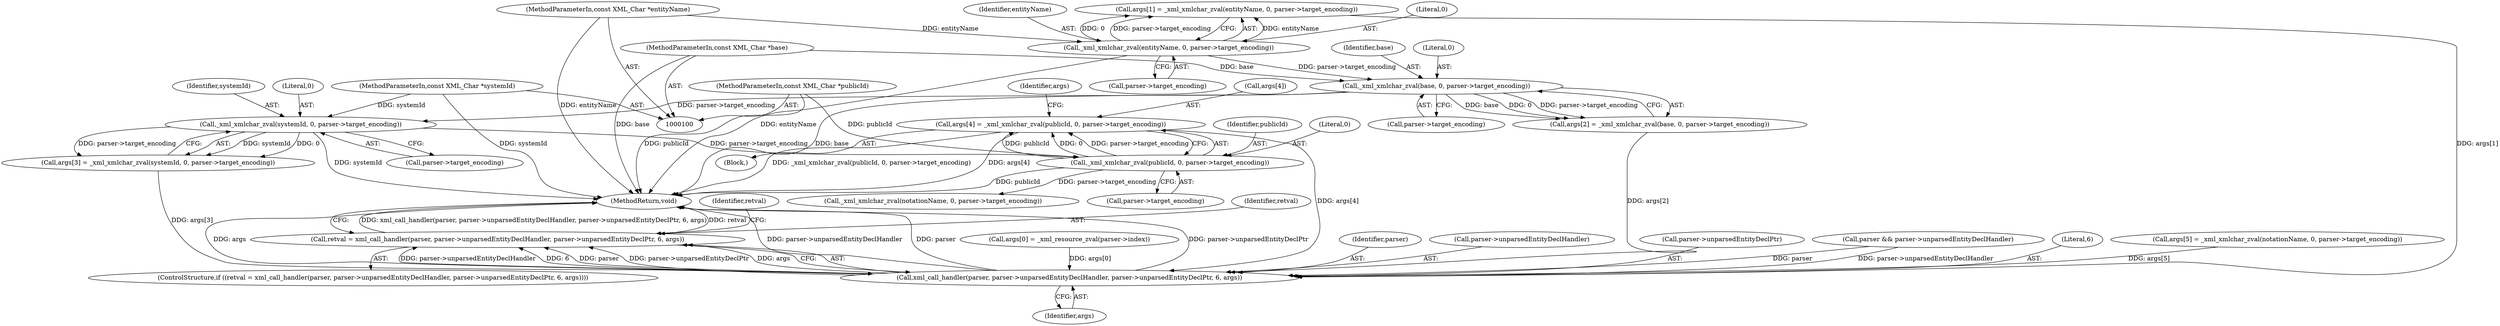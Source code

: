digraph "1_php_dccda88f27a084bcbbb30198ace12b4e7ae961cc_7@array" {
"1000161" [label="(Call,args[4] = _xml_xmlchar_zval(publicId, 0, parser->target_encoding))"];
"1000165" [label="(Call,_xml_xmlchar_zval(publicId, 0, parser->target_encoding))"];
"1000105" [label="(MethodParameterIn,const XML_Char *publicId)"];
"1000155" [label="(Call,_xml_xmlchar_zval(systemId, 0, parser->target_encoding))"];
"1000104" [label="(MethodParameterIn,const XML_Char *systemId)"];
"1000145" [label="(Call,_xml_xmlchar_zval(base, 0, parser->target_encoding))"];
"1000103" [label="(MethodParameterIn,const XML_Char *base)"];
"1000135" [label="(Call,_xml_xmlchar_zval(entityName, 0, parser->target_encoding))"];
"1000102" [label="(MethodParameterIn,const XML_Char *entityName)"];
"1000184" [label="(Call,xml_call_handler(parser, parser->unparsedEntityDeclHandler, parser->unparsedEntityDeclPtr, 6, args))"];
"1000182" [label="(Call,retval = xml_call_handler(parser, parser->unparsedEntityDeclHandler, parser->unparsedEntityDeclPtr, 6, args))"];
"1000145" [label="(Call,_xml_xmlchar_zval(base, 0, parser->target_encoding))"];
"1000181" [label="(ControlStructure,if ((retval = xml_call_handler(parser, parser->unparsedEntityDeclHandler, parser->unparsedEntityDeclPtr, 6, args))))"];
"1000123" [label="(Call,args[0] = _xml_resource_zval(parser->index))"];
"1000131" [label="(Call,args[1] = _xml_xmlchar_zval(entityName, 0, parser->target_encoding))"];
"1000162" [label="(Call,args[4])"];
"1000198" [label="(MethodReturn,void)"];
"1000155" [label="(Call,_xml_xmlchar_zval(systemId, 0, parser->target_encoding))"];
"1000182" [label="(Call,retval = xml_call_handler(parser, parser->unparsedEntityDeclHandler, parser->unparsedEntityDeclPtr, 6, args))"];
"1000151" [label="(Call,args[3] = _xml_xmlchar_zval(systemId, 0, parser->target_encoding))"];
"1000166" [label="(Identifier,publicId)"];
"1000148" [label="(Call,parser->target_encoding)"];
"1000185" [label="(Identifier,parser)"];
"1000186" [label="(Call,parser->unparsedEntityDeclHandler)"];
"1000168" [label="(Call,parser->target_encoding)"];
"1000197" [label="(Identifier,retval)"];
"1000104" [label="(MethodParameterIn,const XML_Char *systemId)"];
"1000173" [label="(Identifier,args)"];
"1000136" [label="(Identifier,entityName)"];
"1000135" [label="(Call,_xml_xmlchar_zval(entityName, 0, parser->target_encoding))"];
"1000141" [label="(Call,args[2] = _xml_xmlchar_zval(base, 0, parser->target_encoding))"];
"1000193" [label="(Identifier,args)"];
"1000137" [label="(Literal,0)"];
"1000189" [label="(Call,parser->unparsedEntityDeclPtr)"];
"1000120" [label="(Block,)"];
"1000184" [label="(Call,xml_call_handler(parser, parser->unparsedEntityDeclHandler, parser->unparsedEntityDeclPtr, 6, args))"];
"1000156" [label="(Identifier,systemId)"];
"1000115" [label="(Call,parser && parser->unparsedEntityDeclHandler)"];
"1000161" [label="(Call,args[4] = _xml_xmlchar_zval(publicId, 0, parser->target_encoding))"];
"1000175" [label="(Call,_xml_xmlchar_zval(notationName, 0, parser->target_encoding))"];
"1000138" [label="(Call,parser->target_encoding)"];
"1000167" [label="(Literal,0)"];
"1000157" [label="(Literal,0)"];
"1000102" [label="(MethodParameterIn,const XML_Char *entityName)"];
"1000105" [label="(MethodParameterIn,const XML_Char *publicId)"];
"1000103" [label="(MethodParameterIn,const XML_Char *base)"];
"1000183" [label="(Identifier,retval)"];
"1000192" [label="(Literal,6)"];
"1000171" [label="(Call,args[5] = _xml_xmlchar_zval(notationName, 0, parser->target_encoding))"];
"1000165" [label="(Call,_xml_xmlchar_zval(publicId, 0, parser->target_encoding))"];
"1000146" [label="(Identifier,base)"];
"1000147" [label="(Literal,0)"];
"1000158" [label="(Call,parser->target_encoding)"];
"1000161" -> "1000120"  [label="AST: "];
"1000161" -> "1000165"  [label="CFG: "];
"1000162" -> "1000161"  [label="AST: "];
"1000165" -> "1000161"  [label="AST: "];
"1000173" -> "1000161"  [label="CFG: "];
"1000161" -> "1000198"  [label="DDG: args[4]"];
"1000161" -> "1000198"  [label="DDG: _xml_xmlchar_zval(publicId, 0, parser->target_encoding)"];
"1000165" -> "1000161"  [label="DDG: publicId"];
"1000165" -> "1000161"  [label="DDG: 0"];
"1000165" -> "1000161"  [label="DDG: parser->target_encoding"];
"1000161" -> "1000184"  [label="DDG: args[4]"];
"1000165" -> "1000168"  [label="CFG: "];
"1000166" -> "1000165"  [label="AST: "];
"1000167" -> "1000165"  [label="AST: "];
"1000168" -> "1000165"  [label="AST: "];
"1000165" -> "1000198"  [label="DDG: publicId"];
"1000105" -> "1000165"  [label="DDG: publicId"];
"1000155" -> "1000165"  [label="DDG: parser->target_encoding"];
"1000165" -> "1000175"  [label="DDG: parser->target_encoding"];
"1000105" -> "1000100"  [label="AST: "];
"1000105" -> "1000198"  [label="DDG: publicId"];
"1000155" -> "1000151"  [label="AST: "];
"1000155" -> "1000158"  [label="CFG: "];
"1000156" -> "1000155"  [label="AST: "];
"1000157" -> "1000155"  [label="AST: "];
"1000158" -> "1000155"  [label="AST: "];
"1000151" -> "1000155"  [label="CFG: "];
"1000155" -> "1000198"  [label="DDG: systemId"];
"1000155" -> "1000151"  [label="DDG: systemId"];
"1000155" -> "1000151"  [label="DDG: 0"];
"1000155" -> "1000151"  [label="DDG: parser->target_encoding"];
"1000104" -> "1000155"  [label="DDG: systemId"];
"1000145" -> "1000155"  [label="DDG: parser->target_encoding"];
"1000104" -> "1000100"  [label="AST: "];
"1000104" -> "1000198"  [label="DDG: systemId"];
"1000145" -> "1000141"  [label="AST: "];
"1000145" -> "1000148"  [label="CFG: "];
"1000146" -> "1000145"  [label="AST: "];
"1000147" -> "1000145"  [label="AST: "];
"1000148" -> "1000145"  [label="AST: "];
"1000141" -> "1000145"  [label="CFG: "];
"1000145" -> "1000198"  [label="DDG: base"];
"1000145" -> "1000141"  [label="DDG: base"];
"1000145" -> "1000141"  [label="DDG: 0"];
"1000145" -> "1000141"  [label="DDG: parser->target_encoding"];
"1000103" -> "1000145"  [label="DDG: base"];
"1000135" -> "1000145"  [label="DDG: parser->target_encoding"];
"1000103" -> "1000100"  [label="AST: "];
"1000103" -> "1000198"  [label="DDG: base"];
"1000135" -> "1000131"  [label="AST: "];
"1000135" -> "1000138"  [label="CFG: "];
"1000136" -> "1000135"  [label="AST: "];
"1000137" -> "1000135"  [label="AST: "];
"1000138" -> "1000135"  [label="AST: "];
"1000131" -> "1000135"  [label="CFG: "];
"1000135" -> "1000198"  [label="DDG: entityName"];
"1000135" -> "1000131"  [label="DDG: entityName"];
"1000135" -> "1000131"  [label="DDG: 0"];
"1000135" -> "1000131"  [label="DDG: parser->target_encoding"];
"1000102" -> "1000135"  [label="DDG: entityName"];
"1000102" -> "1000100"  [label="AST: "];
"1000102" -> "1000198"  [label="DDG: entityName"];
"1000184" -> "1000182"  [label="AST: "];
"1000184" -> "1000193"  [label="CFG: "];
"1000185" -> "1000184"  [label="AST: "];
"1000186" -> "1000184"  [label="AST: "];
"1000189" -> "1000184"  [label="AST: "];
"1000192" -> "1000184"  [label="AST: "];
"1000193" -> "1000184"  [label="AST: "];
"1000182" -> "1000184"  [label="CFG: "];
"1000184" -> "1000198"  [label="DDG: parser->unparsedEntityDeclHandler"];
"1000184" -> "1000198"  [label="DDG: parser"];
"1000184" -> "1000198"  [label="DDG: parser->unparsedEntityDeclPtr"];
"1000184" -> "1000198"  [label="DDG: args"];
"1000184" -> "1000182"  [label="DDG: parser->unparsedEntityDeclHandler"];
"1000184" -> "1000182"  [label="DDG: 6"];
"1000184" -> "1000182"  [label="DDG: parser"];
"1000184" -> "1000182"  [label="DDG: parser->unparsedEntityDeclPtr"];
"1000184" -> "1000182"  [label="DDG: args"];
"1000115" -> "1000184"  [label="DDG: parser"];
"1000115" -> "1000184"  [label="DDG: parser->unparsedEntityDeclHandler"];
"1000131" -> "1000184"  [label="DDG: args[1]"];
"1000151" -> "1000184"  [label="DDG: args[3]"];
"1000123" -> "1000184"  [label="DDG: args[0]"];
"1000171" -> "1000184"  [label="DDG: args[5]"];
"1000141" -> "1000184"  [label="DDG: args[2]"];
"1000182" -> "1000181"  [label="AST: "];
"1000183" -> "1000182"  [label="AST: "];
"1000197" -> "1000182"  [label="CFG: "];
"1000198" -> "1000182"  [label="CFG: "];
"1000182" -> "1000198"  [label="DDG: xml_call_handler(parser, parser->unparsedEntityDeclHandler, parser->unparsedEntityDeclPtr, 6, args)"];
"1000182" -> "1000198"  [label="DDG: retval"];
}
